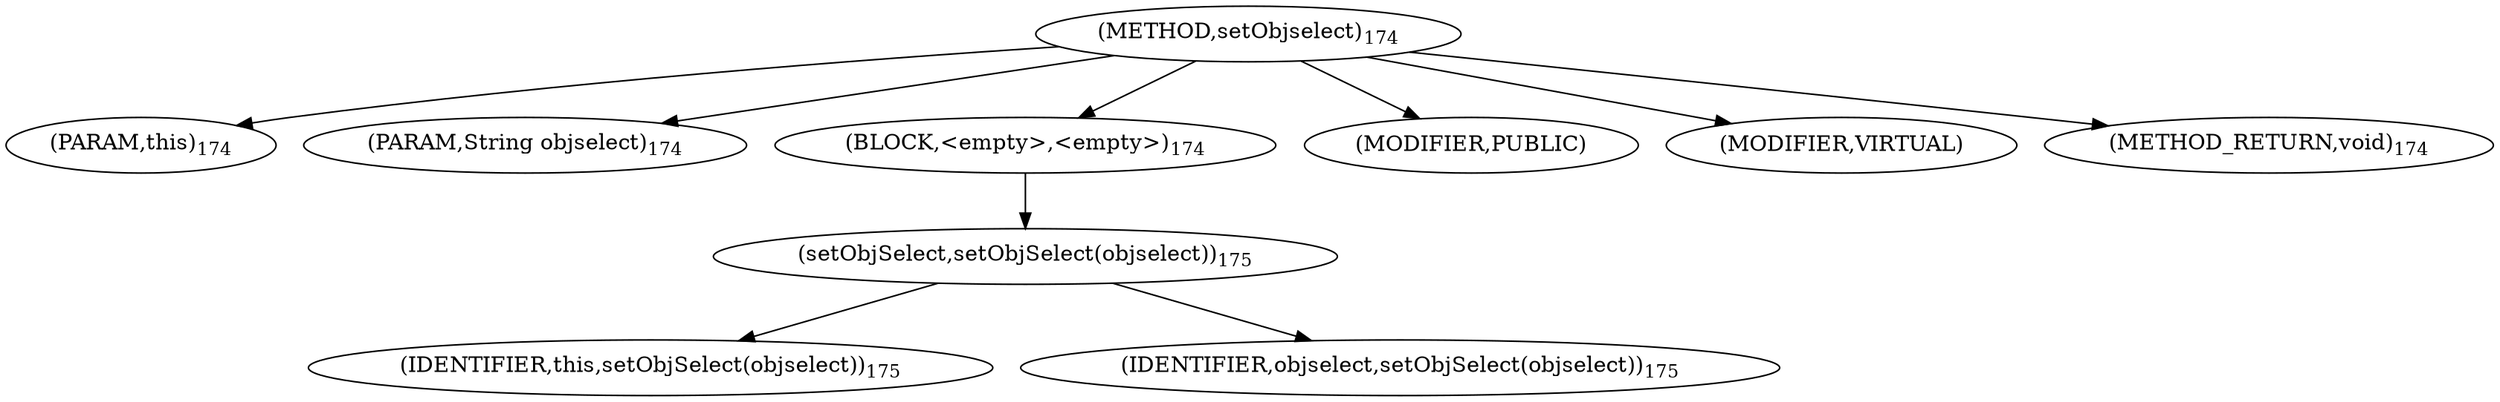 digraph "setObjselect" {  
"217" [label = <(METHOD,setObjselect)<SUB>174</SUB>> ]
"25" [label = <(PARAM,this)<SUB>174</SUB>> ]
"218" [label = <(PARAM,String objselect)<SUB>174</SUB>> ]
"219" [label = <(BLOCK,&lt;empty&gt;,&lt;empty&gt;)<SUB>174</SUB>> ]
"220" [label = <(setObjSelect,setObjSelect(objselect))<SUB>175</SUB>> ]
"24" [label = <(IDENTIFIER,this,setObjSelect(objselect))<SUB>175</SUB>> ]
"221" [label = <(IDENTIFIER,objselect,setObjSelect(objselect))<SUB>175</SUB>> ]
"222" [label = <(MODIFIER,PUBLIC)> ]
"223" [label = <(MODIFIER,VIRTUAL)> ]
"224" [label = <(METHOD_RETURN,void)<SUB>174</SUB>> ]
  "217" -> "25" 
  "217" -> "218" 
  "217" -> "219" 
  "217" -> "222" 
  "217" -> "223" 
  "217" -> "224" 
  "219" -> "220" 
  "220" -> "24" 
  "220" -> "221" 
}

